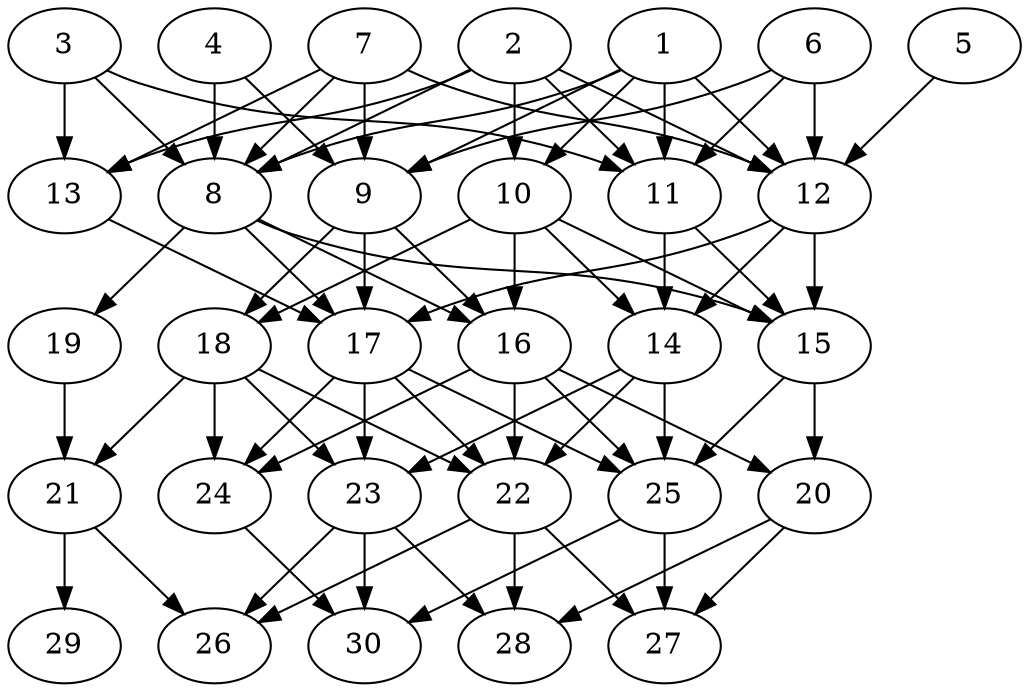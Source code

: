 // DAG automatically generated by daggen at Wed Apr 12 12:21:17 2017
// ./daggen --dot -n 30 --jump=1 --fat=0.6 --regularity=0.4 --density=0.6 
digraph G {
  1 [size="28991029248", alpha="0.04"]
  1 -> 8 [size ="75497472"]
  1 -> 9 [size ="75497472"]
  1 -> 10 [size ="75497472"]
  1 -> 11 [size ="75497472"]
  1 -> 12 [size ="75497472"]
  2 [size="1391019677", alpha="0.10"]
  2 -> 8 [size ="33554432"]
  2 -> 10 [size ="33554432"]
  2 -> 11 [size ="33554432"]
  2 -> 12 [size ="33554432"]
  2 -> 13 [size ="33554432"]
  3 [size="129055959797", alpha="0.03"]
  3 -> 8 [size ="301989888"]
  3 -> 11 [size ="301989888"]
  3 -> 13 [size ="301989888"]
  4 [size="92280517584", alpha="0.02"]
  4 -> 8 [size ="134217728"]
  4 -> 9 [size ="134217728"]
  5 [size="28991029248", alpha="0.03"]
  5 -> 12 [size ="75497472"]
  6 [size="28991029248", alpha="0.20"]
  6 -> 9 [size ="75497472"]
  6 -> 11 [size ="75497472"]
  6 -> 12 [size ="75497472"]
  7 [size="368293445632", alpha="0.18"]
  7 -> 8 [size ="411041792"]
  7 -> 9 [size ="411041792"]
  7 -> 12 [size ="411041792"]
  7 -> 13 [size ="411041792"]
  8 [size="1122824240352", alpha="0.00"]
  8 -> 15 [size ="679477248"]
  8 -> 16 [size ="679477248"]
  8 -> 17 [size ="679477248"]
  8 -> 19 [size ="679477248"]
  9 [size="2338311430", alpha="0.03"]
  9 -> 16 [size ="75497472"]
  9 -> 17 [size ="75497472"]
  9 -> 18 [size ="75497472"]
  10 [size="8589934592", alpha="0.10"]
  10 -> 14 [size ="33554432"]
  10 -> 15 [size ="33554432"]
  10 -> 16 [size ="33554432"]
  10 -> 18 [size ="33554432"]
  11 [size="231928233984", alpha="0.15"]
  11 -> 14 [size ="301989888"]
  11 -> 15 [size ="301989888"]
  12 [size="651115124400", alpha="0.19"]
  12 -> 14 [size ="536870912"]
  12 -> 15 [size ="536870912"]
  12 -> 17 [size ="536870912"]
  13 [size="231928233984", alpha="0.13"]
  13 -> 17 [size ="301989888"]
  14 [size="33525557938", alpha="0.11"]
  14 -> 22 [size ="838860800"]
  14 -> 23 [size ="838860800"]
  14 -> 25 [size ="838860800"]
  15 [size="1262927431", alpha="0.01"]
  15 -> 20 [size ="75497472"]
  15 -> 25 [size ="75497472"]
  16 [size="2882165293", alpha="0.05"]
  16 -> 20 [size ="75497472"]
  16 -> 22 [size ="75497472"]
  16 -> 24 [size ="75497472"]
  16 -> 25 [size ="75497472"]
  17 [size="1073741824000", alpha="0.19"]
  17 -> 22 [size ="838860800"]
  17 -> 23 [size ="838860800"]
  17 -> 24 [size ="838860800"]
  17 -> 25 [size ="838860800"]
  18 [size="368293445632", alpha="0.03"]
  18 -> 21 [size ="411041792"]
  18 -> 22 [size ="411041792"]
  18 -> 23 [size ="411041792"]
  18 -> 24 [size ="411041792"]
  19 [size="90090423478", alpha="0.05"]
  19 -> 21 [size ="301989888"]
  20 [size="549755813888", alpha="0.06"]
  20 -> 27 [size ="536870912"]
  20 -> 28 [size ="536870912"]
  21 [size="22805766184", alpha="0.18"]
  21 -> 26 [size ="838860800"]
  21 -> 29 [size ="838860800"]
  22 [size="840862931715", alpha="0.02"]
  22 -> 26 [size ="838860800"]
  22 -> 27 [size ="838860800"]
  22 -> 28 [size ="838860800"]
  23 [size="786028603100", alpha="0.16"]
  23 -> 26 [size ="536870912"]
  23 -> 28 [size ="536870912"]
  23 -> 30 [size ="536870912"]
  24 [size="3762892510", alpha="0.07"]
  24 -> 30 [size ="209715200"]
  25 [size="134217728000", alpha="0.01"]
  25 -> 27 [size ="209715200"]
  25 -> 30 [size ="209715200"]
  26 [size="231928233984", alpha="0.00"]
  27 [size="9251253494", alpha="0.11"]
  28 [size="595262852464", alpha="0.15"]
  29 [size="34323736359", alpha="0.14"]
  30 [size="39760528608", alpha="0.19"]
}
